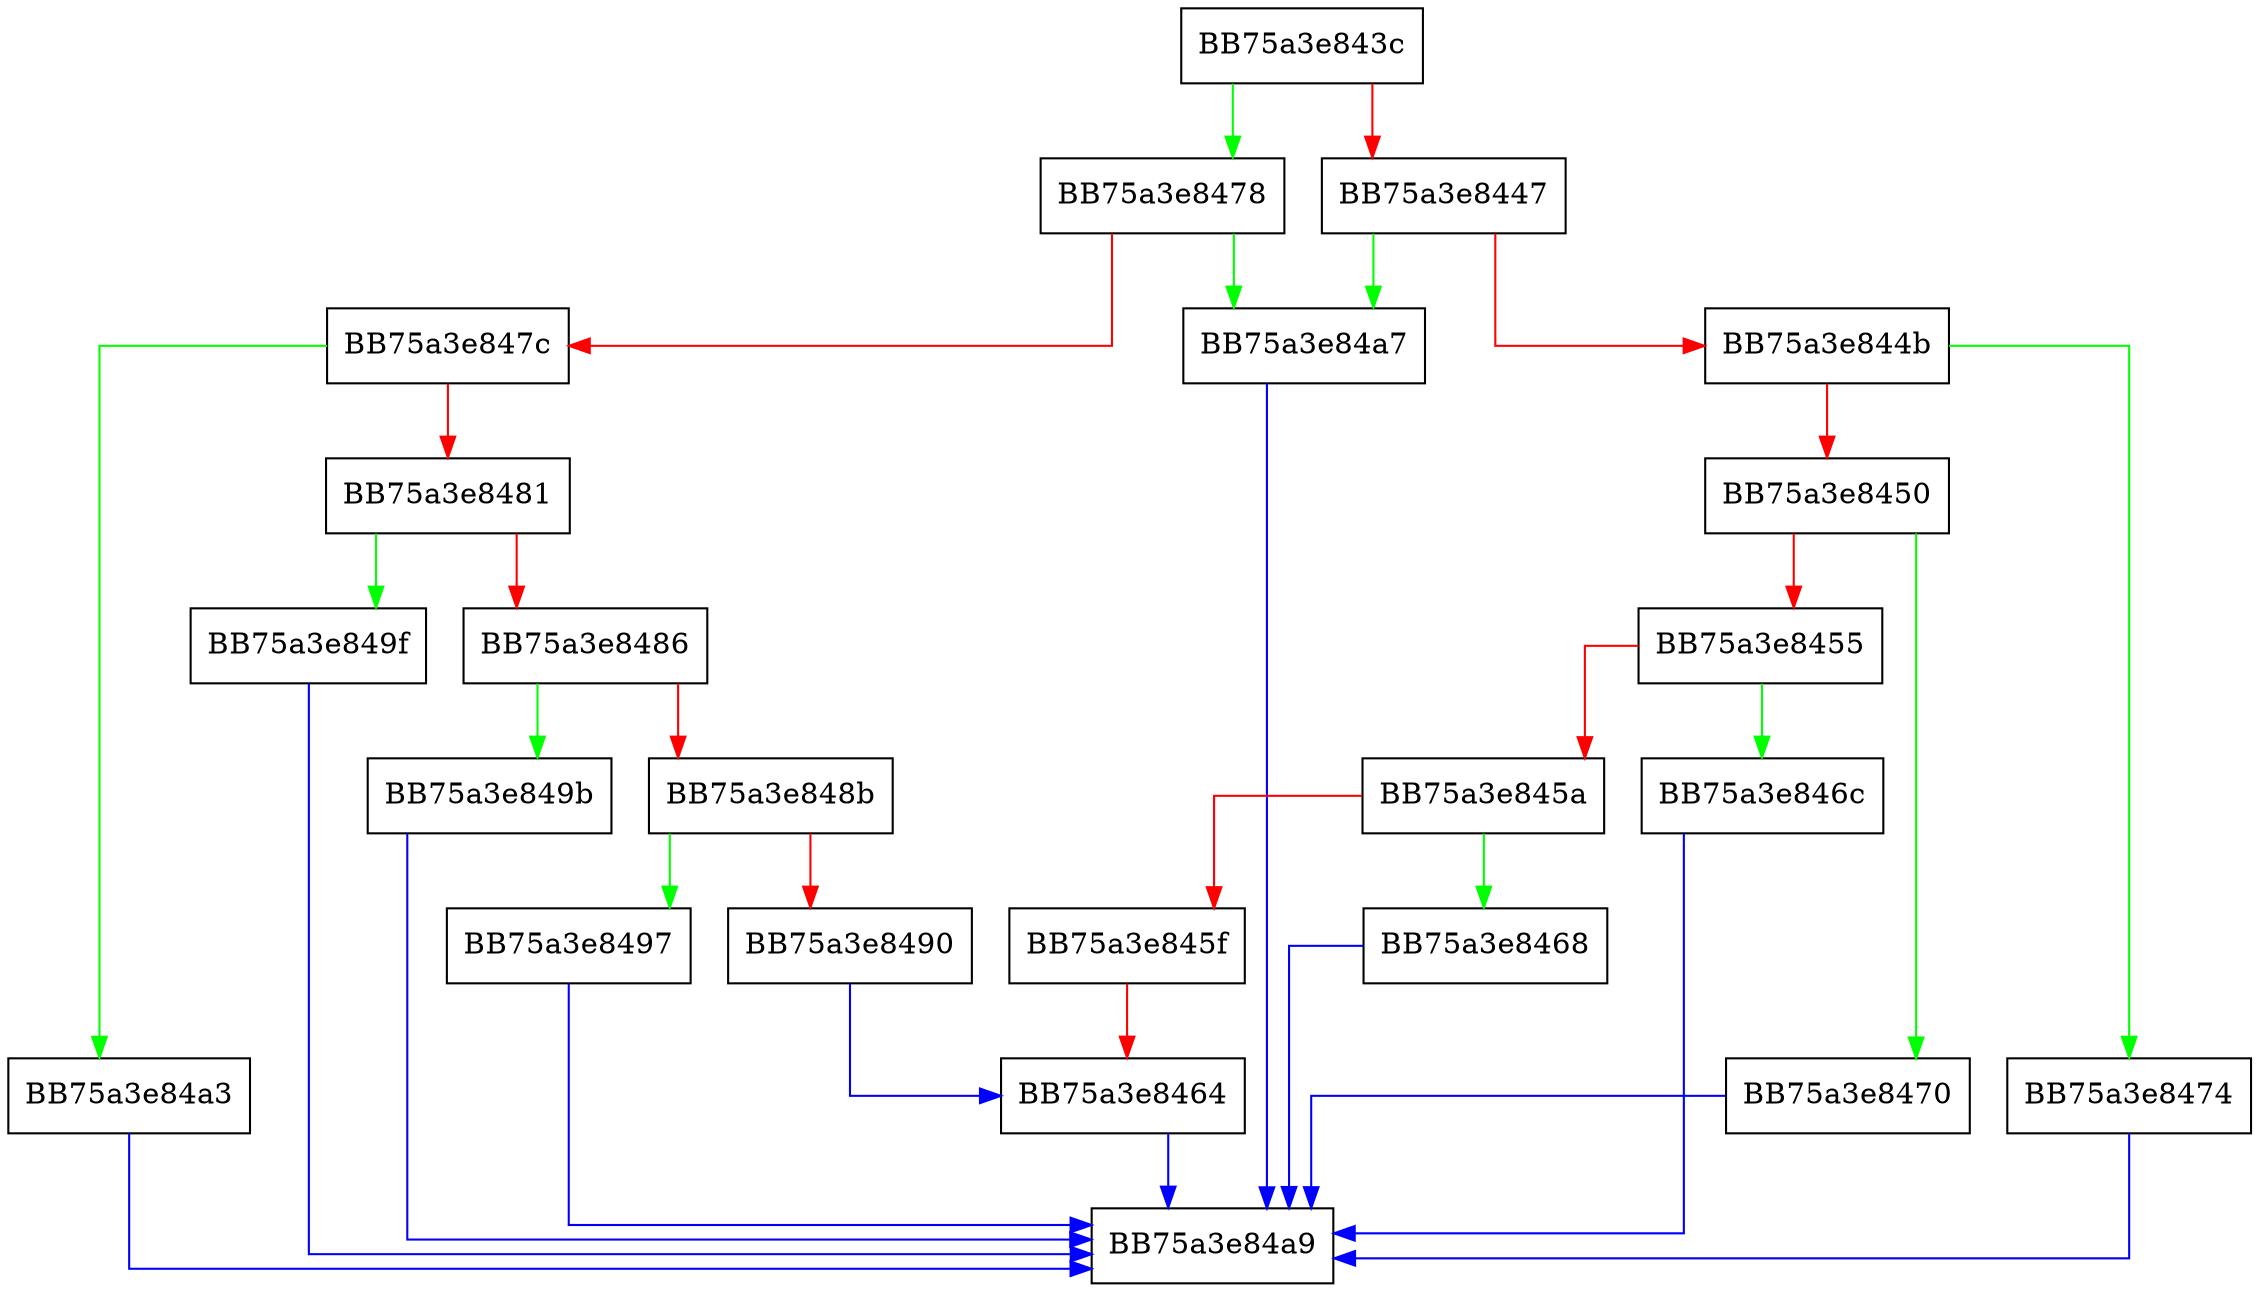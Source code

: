 digraph SmsMonitoringLevelFromTaggedSmsScanLevel {
  node [shape="box"];
  graph [splines=ortho];
  BB75a3e843c -> BB75a3e8478 [color="green"];
  BB75a3e843c -> BB75a3e8447 [color="red"];
  BB75a3e8447 -> BB75a3e84a7 [color="green"];
  BB75a3e8447 -> BB75a3e844b [color="red"];
  BB75a3e844b -> BB75a3e8474 [color="green"];
  BB75a3e844b -> BB75a3e8450 [color="red"];
  BB75a3e8450 -> BB75a3e8470 [color="green"];
  BB75a3e8450 -> BB75a3e8455 [color="red"];
  BB75a3e8455 -> BB75a3e846c [color="green"];
  BB75a3e8455 -> BB75a3e845a [color="red"];
  BB75a3e845a -> BB75a3e8468 [color="green"];
  BB75a3e845a -> BB75a3e845f [color="red"];
  BB75a3e845f -> BB75a3e8464 [color="red"];
  BB75a3e8464 -> BB75a3e84a9 [color="blue"];
  BB75a3e8468 -> BB75a3e84a9 [color="blue"];
  BB75a3e846c -> BB75a3e84a9 [color="blue"];
  BB75a3e8470 -> BB75a3e84a9 [color="blue"];
  BB75a3e8474 -> BB75a3e84a9 [color="blue"];
  BB75a3e8478 -> BB75a3e84a7 [color="green"];
  BB75a3e8478 -> BB75a3e847c [color="red"];
  BB75a3e847c -> BB75a3e84a3 [color="green"];
  BB75a3e847c -> BB75a3e8481 [color="red"];
  BB75a3e8481 -> BB75a3e849f [color="green"];
  BB75a3e8481 -> BB75a3e8486 [color="red"];
  BB75a3e8486 -> BB75a3e849b [color="green"];
  BB75a3e8486 -> BB75a3e848b [color="red"];
  BB75a3e848b -> BB75a3e8497 [color="green"];
  BB75a3e848b -> BB75a3e8490 [color="red"];
  BB75a3e8490 -> BB75a3e8464 [color="blue"];
  BB75a3e8497 -> BB75a3e84a9 [color="blue"];
  BB75a3e849b -> BB75a3e84a9 [color="blue"];
  BB75a3e849f -> BB75a3e84a9 [color="blue"];
  BB75a3e84a3 -> BB75a3e84a9 [color="blue"];
  BB75a3e84a7 -> BB75a3e84a9 [color="blue"];
}